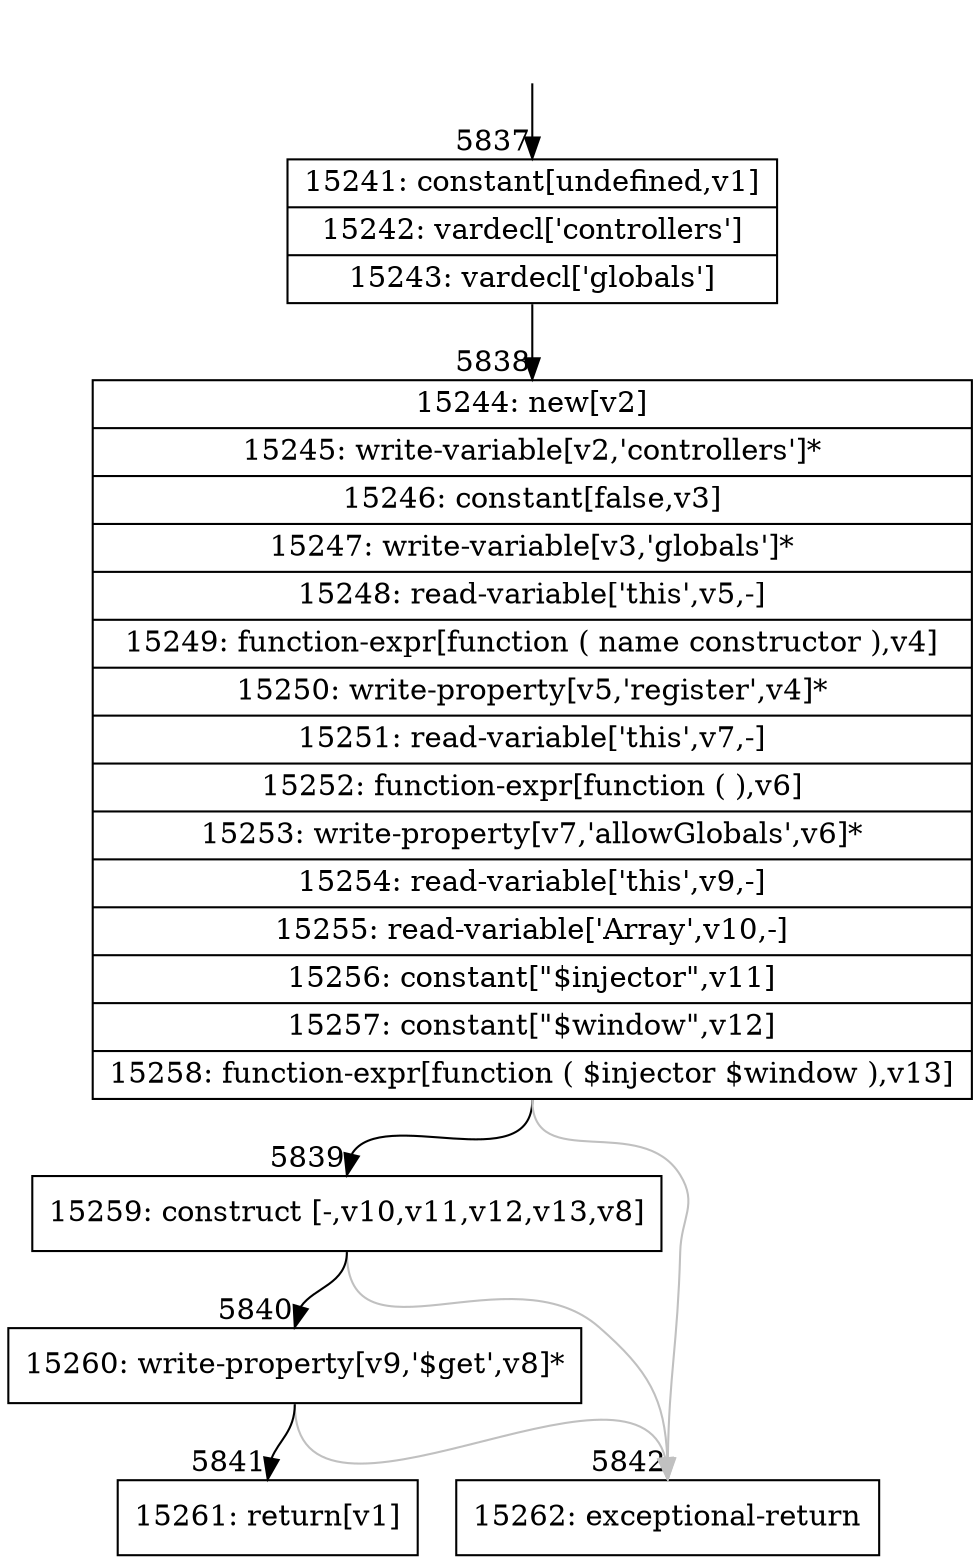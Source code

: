 digraph {
rankdir="TD"
BB_entry421[shape=none,label=""];
BB_entry421 -> BB5837 [tailport=s, headport=n, headlabel="    5837"]
BB5837 [shape=record label="{15241: constant[undefined,v1]|15242: vardecl['controllers']|15243: vardecl['globals']}" ] 
BB5837 -> BB5838 [tailport=s, headport=n, headlabel="      5838"]
BB5838 [shape=record label="{15244: new[v2]|15245: write-variable[v2,'controllers']*|15246: constant[false,v3]|15247: write-variable[v3,'globals']*|15248: read-variable['this',v5,-]|15249: function-expr[function ( name constructor ),v4]|15250: write-property[v5,'register',v4]*|15251: read-variable['this',v7,-]|15252: function-expr[function ( ),v6]|15253: write-property[v7,'allowGlobals',v6]*|15254: read-variable['this',v9,-]|15255: read-variable['Array',v10,-]|15256: constant[\"$injector\",v11]|15257: constant[\"$window\",v12]|15258: function-expr[function ( $injector $window ),v13]}" ] 
BB5838 -> BB5839 [tailport=s, headport=n, headlabel="      5839"]
BB5838 -> BB5842 [tailport=s, headport=n, color=gray, headlabel="      5842"]
BB5839 [shape=record label="{15259: construct [-,v10,v11,v12,v13,v8]}" ] 
BB5839 -> BB5840 [tailport=s, headport=n, headlabel="      5840"]
BB5839 -> BB5842 [tailport=s, headport=n, color=gray]
BB5840 [shape=record label="{15260: write-property[v9,'$get',v8]*}" ] 
BB5840 -> BB5841 [tailport=s, headport=n, headlabel="      5841"]
BB5840 -> BB5842 [tailport=s, headport=n, color=gray]
BB5841 [shape=record label="{15261: return[v1]}" ] 
BB5842 [shape=record label="{15262: exceptional-return}" ] 
//#$~ 9032
}
